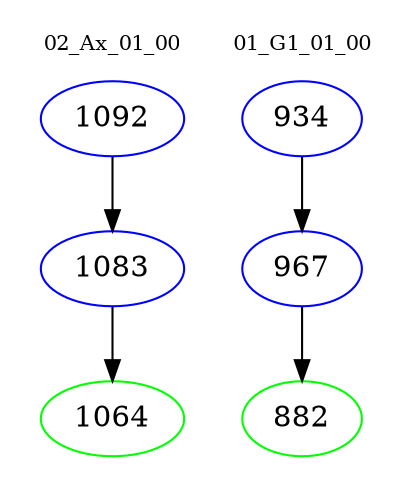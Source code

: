 digraph{
subgraph cluster_0 {
color = white
label = "02_Ax_01_00";
fontsize=10;
T0_1092 [label="1092", color="blue"]
T0_1092 -> T0_1083 [color="black"]
T0_1083 [label="1083", color="blue"]
T0_1083 -> T0_1064 [color="black"]
T0_1064 [label="1064", color="green"]
}
subgraph cluster_1 {
color = white
label = "01_G1_01_00";
fontsize=10;
T1_934 [label="934", color="blue"]
T1_934 -> T1_967 [color="black"]
T1_967 [label="967", color="blue"]
T1_967 -> T1_882 [color="black"]
T1_882 [label="882", color="green"]
}
}
